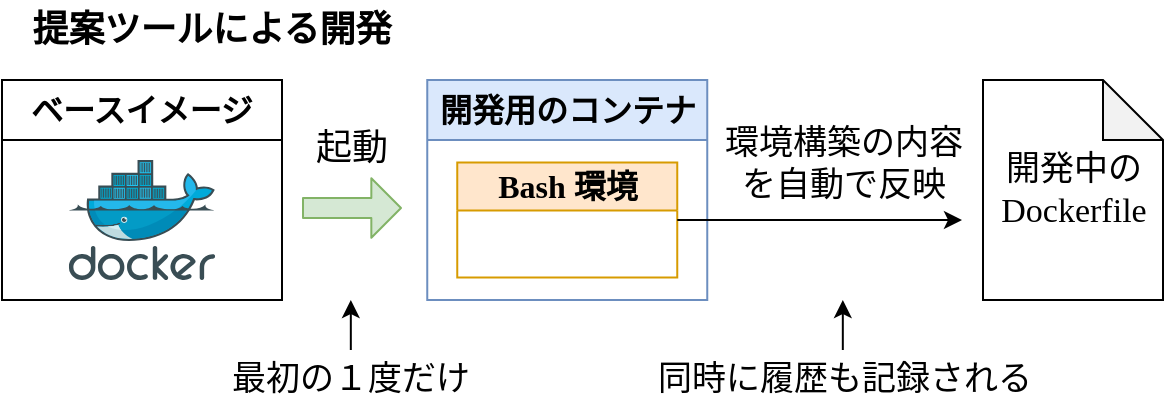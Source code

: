 <mxfile>
    <diagram id="O9MsgoVJyA5zUJ9LyIUo" name="ページ1">
        <mxGraphModel dx="522" dy="569" grid="1" gridSize="10" guides="1" tooltips="1" connect="1" arrows="1" fold="1" page="1" pageScale="1" pageWidth="583" pageHeight="413" math="0" shadow="0">
            <root>
                <mxCell id="0"/>
                <mxCell id="1" parent="0"/>
                <mxCell id="2" value="&lt;font style=&quot;font-size: 17px;&quot;&gt;開発中の&lt;br&gt;Dockerfile&lt;/font&gt;" style="shape=note;whiteSpace=wrap;html=1;backgroundOutline=1;darkOpacity=0.05;fontFamily=Noto Sans JP;fontSource=https%3A%2F%2Ffonts.googleapis.com%2Fcss%3Ffamily%3DNoto%2BSans%2BJP;" parent="1" vertex="1">
                    <mxGeometry x="490.5" y="40" width="90" height="110" as="geometry"/>
                </mxCell>
                <mxCell id="26" value="&lt;font style=&quot;font-size: 16px;&quot;&gt;ベースイメージ&lt;/font&gt;" style="swimlane;whiteSpace=wrap;html=1;startSize=30;fontFamily=Noto Sans JP;fontSource=https%3A%2F%2Ffonts.googleapis.com%2Fcss%3Ffamily%3DNoto%2BSans%2BJP;" parent="1" vertex="1">
                    <mxGeometry y="40" width="140" height="110" as="geometry"/>
                </mxCell>
                <mxCell id="27" value="" style="sketch=0;aspect=fixed;html=1;points=[];align=center;image;fontSize=12;image=img/lib/mscae/Docker.svg;fontFamily=Noto Sans JP;fontSource=https%3A%2F%2Ffonts.googleapis.com%2Fcss%3Ffamily%3DNoto%2BSans%2BJP;" parent="26" vertex="1">
                    <mxGeometry x="33.41" y="40" width="73.17" height="60" as="geometry"/>
                </mxCell>
                <mxCell id="33" value="&lt;font style=&quot;font-size: 18px;&quot;&gt;起動&lt;/font&gt;" style="text;html=1;strokeColor=none;fillColor=none;align=center;verticalAlign=middle;whiteSpace=wrap;rounded=0;labelBackgroundColor=#FFFFFF;fontSize=18;fontColor=#000000;fontFamily=Noto Sans JP;fontSource=https%3A%2F%2Ffonts.googleapis.com%2Fcss%3Ffamily%3DNoto%2BSans%2BJP;" parent="1" vertex="1">
                    <mxGeometry x="155" y="64" width="40" height="20" as="geometry"/>
                </mxCell>
                <mxCell id="43" value="&lt;font style=&quot;font-size: 16px;&quot;&gt;開発用のコンテナ&lt;/font&gt;" style="swimlane;whiteSpace=wrap;html=1;startSize=30;fillColor=#dae8fc;strokeColor=#6c8ebf;fontFamily=Noto Sans JP;fontSource=https%3A%2F%2Ffonts.googleapis.com%2Fcss%3Ffamily%3DNoto%2BSans%2BJP;" parent="1" vertex="1">
                    <mxGeometry x="212.63" y="40" width="140" height="110" as="geometry"/>
                </mxCell>
                <mxCell id="44" value="&lt;font style=&quot;font-size: 16px;&quot;&gt;Bash 環境&lt;/font&gt;" style="swimlane;whiteSpace=wrap;html=1;fontSize=16;startSize=24;fillColor=#ffe6cc;strokeColor=#d79b00;fontFamily=Noto Sans JP;fontSource=https%3A%2F%2Ffonts.googleapis.com%2Fcss%3Ffamily%3DNoto%2BSans%2BJP;" parent="43" vertex="1">
                    <mxGeometry x="15" y="41.25" width="110" height="57.5" as="geometry"/>
                </mxCell>
                <mxCell id="62" value="" style="shape=flexArrow;endArrow=classic;html=1;fontSize=18;fontColor=#000000;fillColor=#d5e8d4;strokeColor=#82b366;endWidth=18.75;endSize=4.612;fontFamily=Noto Sans JP;fontSource=https%3A%2F%2Ffonts.googleapis.com%2Fcss%3Ffamily%3DNoto%2BSans%2BJP;" parent="1" edge="1">
                    <mxGeometry width="50" height="50" relative="1" as="geometry">
                        <mxPoint x="150" y="104" as="sourcePoint"/>
                        <mxPoint x="200" y="104" as="targetPoint"/>
                    </mxGeometry>
                </mxCell>
                <mxCell id="73" value="&lt;font style=&quot;font-size: 17px;&quot;&gt;最初の１度だけ&lt;/font&gt;" style="text;html=1;strokeColor=none;fillColor=none;align=center;verticalAlign=middle;whiteSpace=wrap;rounded=0;fontFamily=Noto Sans JP;fontSource=https%3A%2F%2Ffonts.googleapis.com%2Fcss%3Ffamily%3DNoto%2BSans%2BJP;" parent="1" vertex="1">
                    <mxGeometry x="114.35" y="180" width="121.3" height="20" as="geometry"/>
                </mxCell>
                <mxCell id="74" value="" style="endArrow=classic;html=1;fontFamily=Noto Sans JP;fontSource=https%3A%2F%2Ffonts.googleapis.com%2Fcss%3Ffamily%3DNoto%2BSans%2BJP;endFill=1;" parent="1" edge="1">
                    <mxGeometry width="50" height="50" relative="1" as="geometry">
                        <mxPoint x="174.41" y="175" as="sourcePoint"/>
                        <mxPoint x="174.41" y="150" as="targetPoint"/>
                    </mxGeometry>
                </mxCell>
                <mxCell id="85" style="edgeStyle=none;html=1;fontColor=#000000;exitX=1;exitY=0.5;exitDx=0;exitDy=0;fontFamily=Noto Sans JP;fontSource=https%3A%2F%2Ffonts.googleapis.com%2Fcss%3Ffamily%3DNoto%2BSans%2BJP;" parent="1" source="44" edge="1">
                    <mxGeometry relative="1" as="geometry">
                        <mxPoint x="480" y="110" as="targetPoint"/>
                        <mxPoint x="360" y="110" as="sourcePoint"/>
                    </mxGeometry>
                </mxCell>
                <mxCell id="86" value="&lt;font style=&quot;font-size: 17px;&quot;&gt;環境構築の内容を自動で反映&lt;/font&gt;" style="text;html=1;strokeColor=none;fillColor=none;align=center;verticalAlign=middle;whiteSpace=wrap;rounded=0;fontColor=#000000;fontFamily=Noto Sans JP;fontSource=https%3A%2F%2Ffonts.googleapis.com%2Fcss%3Ffamily%3DNoto%2BSans%2BJP;" parent="1" vertex="1">
                    <mxGeometry x="356" y="64" width="130" height="35" as="geometry"/>
                </mxCell>
                <mxCell id="93" value="&lt;font style=&quot;font-size: 17px;&quot;&gt;同時に履歴も記録される&lt;/font&gt;" style="text;html=1;strokeColor=none;fillColor=none;align=center;verticalAlign=middle;whiteSpace=wrap;rounded=0;fontFamily=Noto Sans JP;fontSource=https%3A%2F%2Ffonts.googleapis.com%2Fcss%3Ffamily%3DNoto%2BSans%2BJP;" parent="1" vertex="1">
                    <mxGeometry x="325.5" y="180" width="191" height="20" as="geometry"/>
                </mxCell>
                <mxCell id="94" value="" style="endArrow=classic;html=1;fontFamily=Noto Sans JP;fontSource=https%3A%2F%2Ffonts.googleapis.com%2Fcss%3Ffamily%3DNoto%2BSans%2BJP;" parent="1" edge="1">
                    <mxGeometry width="50" height="50" relative="1" as="geometry">
                        <mxPoint x="420.41" y="175" as="sourcePoint"/>
                        <mxPoint x="420.41" y="150" as="targetPoint"/>
                    </mxGeometry>
                </mxCell>
                <mxCell id="95" value="&lt;font style=&quot;font-size: 18px;&quot;&gt;&lt;b&gt;提案ツールによる開発&lt;/b&gt;&lt;/font&gt;" style="text;html=1;strokeColor=none;fillColor=none;align=center;verticalAlign=middle;whiteSpace=wrap;rounded=0;fontFamily=Noto Sans JP;fontSource=https%3A%2F%2Ffonts.googleapis.com%2Fcss%3Ffamily%3DNoto%2BSans%2BJP;" parent="1" vertex="1">
                    <mxGeometry x="10" width="190" height="30" as="geometry"/>
                </mxCell>
            </root>
        </mxGraphModel>
    </diagram>
</mxfile>